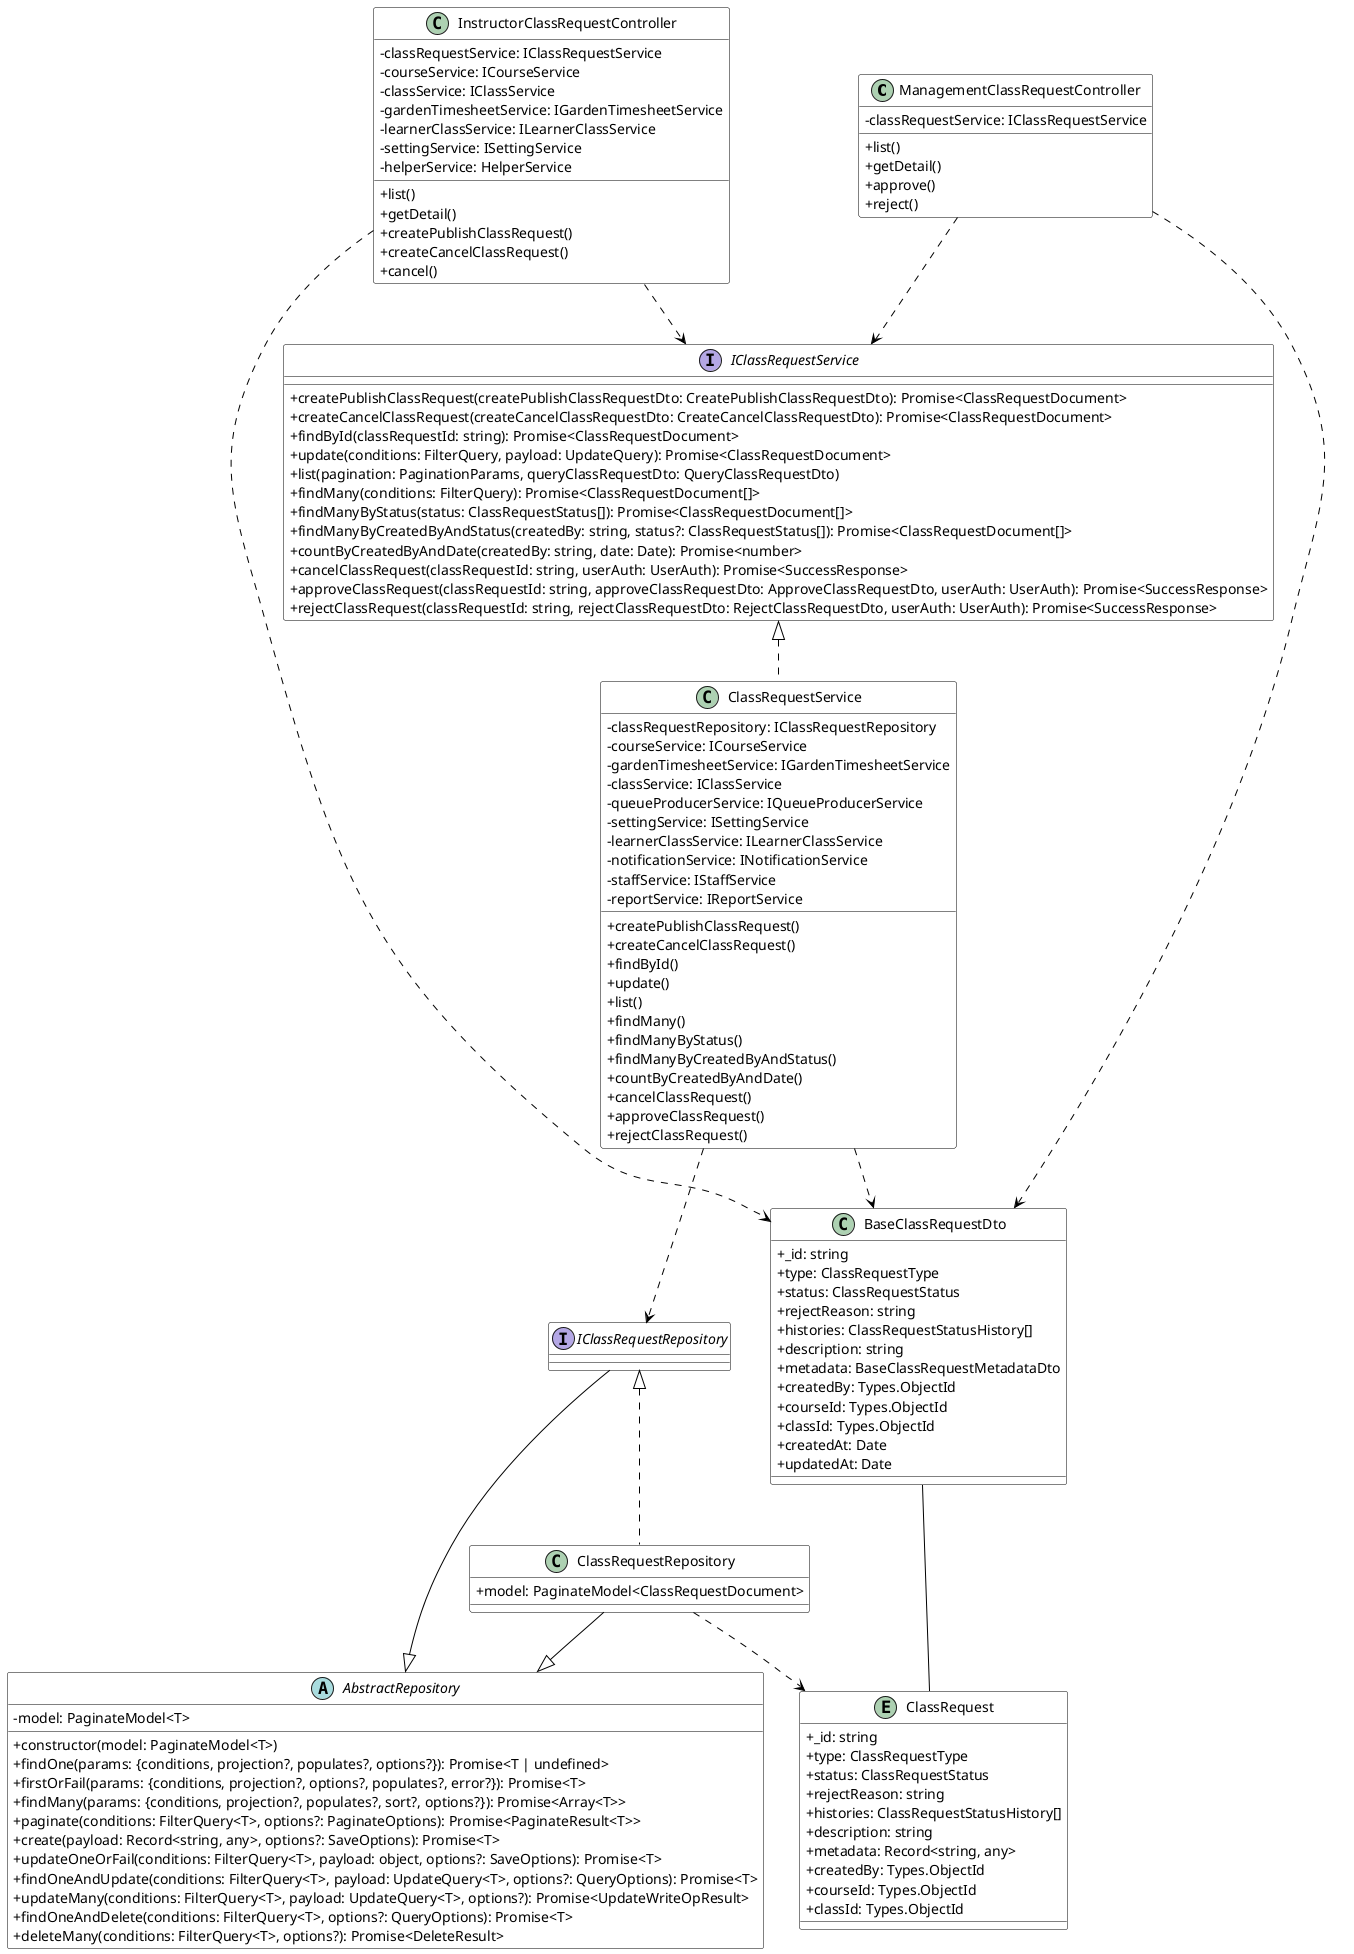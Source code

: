 @startuml Class Request Module

skinparam classAttributeIconSize 0

skinparam class {
  BackgroundColor White
  ArrowColor Black
  BorderColor Black
}

' Controllers
class ManagementClassRequestController {
  -classRequestService: IClassRequestService
  +list()
  +getDetail()
  +approve()
  +reject()
}

class InstructorClassRequestController {
  -classRequestService: IClassRequestService
  -courseService: ICourseService
  -classService: IClassService
  -gardenTimesheetService: IGardenTimesheetService
  -learnerClassService: ILearnerClassService
  -settingService: ISettingService
  -helperService: HelperService
  +list()
  +getDetail()
  +createPublishClassRequest()
  +createCancelClassRequest()
  +cancel()
}

' Interfaces
interface IClassRequestService {
  +createPublishClassRequest(createPublishClassRequestDto: CreatePublishClassRequestDto): Promise<ClassRequestDocument>
  +createCancelClassRequest(createCancelClassRequestDto: CreateCancelClassRequestDto): Promise<ClassRequestDocument>
  +findById(classRequestId: string): Promise<ClassRequestDocument>
  +update(conditions: FilterQuery, payload: UpdateQuery): Promise<ClassRequestDocument>
  +list(pagination: PaginationParams, queryClassRequestDto: QueryClassRequestDto)
  +findMany(conditions: FilterQuery): Promise<ClassRequestDocument[]>
  +findManyByStatus(status: ClassRequestStatus[]): Promise<ClassRequestDocument[]>
  +findManyByCreatedByAndStatus(createdBy: string, status?: ClassRequestStatus[]): Promise<ClassRequestDocument[]>
  +countByCreatedByAndDate(createdBy: string, date: Date): Promise<number>
  +cancelClassRequest(classRequestId: string, userAuth: UserAuth): Promise<SuccessResponse>
  +approveClassRequest(classRequestId: string, approveClassRequestDto: ApproveClassRequestDto, userAuth: UserAuth): Promise<SuccessResponse>
  +rejectClassRequest(classRequestId: string, rejectClassRequestDto: RejectClassRequestDto, userAuth: UserAuth): Promise<SuccessResponse>
}

interface IClassRequestRepository {
}

class ClassRequestService {
  -classRequestRepository: IClassRequestRepository
  -courseService: ICourseService
  -gardenTimesheetService: IGardenTimesheetService
  -classService: IClassService
  -queueProducerService: IQueueProducerService
  -settingService: ISettingService
  -learnerClassService: ILearnerClassService
  -notificationService: INotificationService
  -staffService: IStaffService
  -reportService: IReportService
  +createPublishClassRequest()
  +createCancelClassRequest()
  +findById()
  +update()
  +list()
  +findMany()
  +findManyByStatus()
  +findManyByCreatedByAndStatus()
  +countByCreatedByAndDate()
  +cancelClassRequest()
  +approveClassRequest()
  +rejectClassRequest()
}

class ClassRequestRepository {
  +model: PaginateModel<ClassRequestDocument>
}

abstract class AbstractRepository {
  - model: PaginateModel<T>
  + constructor(model: PaginateModel<T>)
  + findOne(params: {conditions, projection?, populates?, options?}): Promise<T | undefined>
  + firstOrFail(params: {conditions, projection?, options?, populates?, error?}): Promise<T>
  + findMany(params: {conditions, projection?, populates?, sort?, options?}): Promise<Array<T>>
  + paginate(conditions: FilterQuery<T>, options?: PaginateOptions): Promise<PaginateResult<T>>
  + create(payload: Record<string, any>, options?: SaveOptions): Promise<T>
  + updateOneOrFail(conditions: FilterQuery<T>, payload: object, options?: SaveOptions): Promise<T>
  + findOneAndUpdate(conditions: FilterQuery<T>, payload: UpdateQuery<T>, options?: QueryOptions): Promise<T>
  + updateMany(conditions: FilterQuery<T>, payload: UpdateQuery<T>, options?): Promise<UpdateWriteOpResult>
  + findOneAndDelete(conditions: FilterQuery<T>, options?: QueryOptions): Promise<T>
  + deleteMany(conditions: FilterQuery<T>, options?): Promise<DeleteResult>
}

' DTOs
class BaseClassRequestDto {
  +_id: string
  +type: ClassRequestType
  +status: ClassRequestStatus
  +rejectReason: string
  +histories: ClassRequestStatusHistory[]
  +description: string
  +metadata: BaseClassRequestMetadataDto
  +createdBy: Types.ObjectId
  +courseId: Types.ObjectId
  +classId: Types.ObjectId
  +createdAt: Date
  +updatedAt: Date
}

' Schemas
entity ClassRequest {
  +_id: string
  +type: ClassRequestType
  +status: ClassRequestStatus
  +rejectReason: string
  +histories: ClassRequestStatusHistory[]
  +description: string
  +metadata: Record<string, any>
  +createdBy: Types.ObjectId
  +courseId: Types.ObjectId
  +classId: Types.ObjectId
}

' Relationships
ManagementClassRequestController ..> IClassRequestService
InstructorClassRequestController ..> IClassRequestService

IClassRequestService <|.. ClassRequestService

ClassRequestService ..> IClassRequestRepository

ManagementClassRequestController ..> BaseClassRequestDto
InstructorClassRequestController ..> BaseClassRequestDto
ClassRequestService ..> BaseClassRequestDto

IClassRequestRepository <|.. ClassRequestRepository

IClassRequestRepository --|> AbstractRepository
ClassRequestRepository --|> AbstractRepository

ClassRequestRepository ..> ClassRequest
BaseClassRequestDto -- ClassRequest

@enduml

